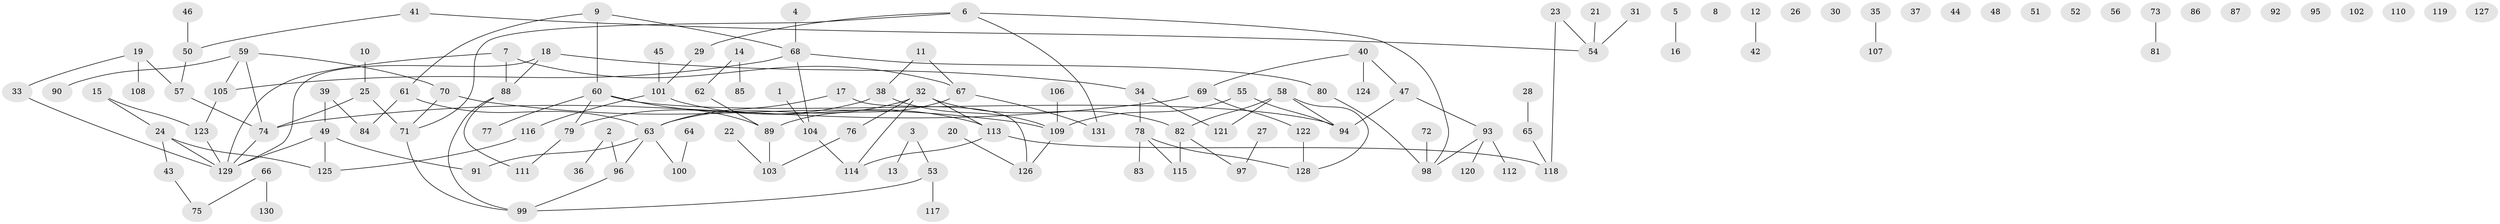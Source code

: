 // coarse degree distribution, {2: 0.18085106382978725, 1: 0.2553191489361702, 0: 0.20212765957446807, 6: 0.05319148936170213, 3: 0.09574468085106383, 4: 0.1595744680851064, 5: 0.0425531914893617, 9: 0.010638297872340425}
// Generated by graph-tools (version 1.1) at 2025/23/03/03/25 07:23:26]
// undirected, 131 vertices, 140 edges
graph export_dot {
graph [start="1"]
  node [color=gray90,style=filled];
  1;
  2;
  3;
  4;
  5;
  6;
  7;
  8;
  9;
  10;
  11;
  12;
  13;
  14;
  15;
  16;
  17;
  18;
  19;
  20;
  21;
  22;
  23;
  24;
  25;
  26;
  27;
  28;
  29;
  30;
  31;
  32;
  33;
  34;
  35;
  36;
  37;
  38;
  39;
  40;
  41;
  42;
  43;
  44;
  45;
  46;
  47;
  48;
  49;
  50;
  51;
  52;
  53;
  54;
  55;
  56;
  57;
  58;
  59;
  60;
  61;
  62;
  63;
  64;
  65;
  66;
  67;
  68;
  69;
  70;
  71;
  72;
  73;
  74;
  75;
  76;
  77;
  78;
  79;
  80;
  81;
  82;
  83;
  84;
  85;
  86;
  87;
  88;
  89;
  90;
  91;
  92;
  93;
  94;
  95;
  96;
  97;
  98;
  99;
  100;
  101;
  102;
  103;
  104;
  105;
  106;
  107;
  108;
  109;
  110;
  111;
  112;
  113;
  114;
  115;
  116;
  117;
  118;
  119;
  120;
  121;
  122;
  123;
  124;
  125;
  126;
  127;
  128;
  129;
  130;
  131;
  1 -- 104;
  2 -- 36;
  2 -- 96;
  3 -- 13;
  3 -- 53;
  4 -- 68;
  5 -- 16;
  6 -- 29;
  6 -- 71;
  6 -- 98;
  6 -- 131;
  7 -- 67;
  7 -- 88;
  7 -- 129;
  9 -- 60;
  9 -- 61;
  9 -- 68;
  10 -- 25;
  11 -- 38;
  11 -- 67;
  12 -- 42;
  14 -- 62;
  14 -- 85;
  15 -- 24;
  15 -- 123;
  17 -- 63;
  17 -- 126;
  18 -- 34;
  18 -- 88;
  18 -- 129;
  19 -- 33;
  19 -- 57;
  19 -- 108;
  20 -- 126;
  21 -- 54;
  22 -- 103;
  23 -- 54;
  23 -- 118;
  24 -- 43;
  24 -- 125;
  24 -- 129;
  25 -- 71;
  25 -- 74;
  27 -- 97;
  28 -- 65;
  29 -- 101;
  31 -- 54;
  32 -- 63;
  32 -- 76;
  32 -- 82;
  32 -- 113;
  32 -- 114;
  33 -- 129;
  34 -- 78;
  34 -- 121;
  35 -- 107;
  38 -- 79;
  38 -- 109;
  39 -- 49;
  39 -- 84;
  40 -- 47;
  40 -- 69;
  40 -- 124;
  41 -- 50;
  41 -- 54;
  43 -- 75;
  45 -- 101;
  46 -- 50;
  47 -- 93;
  47 -- 94;
  49 -- 91;
  49 -- 125;
  49 -- 129;
  50 -- 57;
  53 -- 99;
  53 -- 117;
  55 -- 94;
  55 -- 109;
  57 -- 74;
  58 -- 82;
  58 -- 94;
  58 -- 121;
  58 -- 128;
  59 -- 70;
  59 -- 74;
  59 -- 90;
  59 -- 105;
  60 -- 77;
  60 -- 79;
  60 -- 89;
  60 -- 94;
  61 -- 63;
  61 -- 84;
  62 -- 89;
  63 -- 91;
  63 -- 96;
  63 -- 100;
  64 -- 100;
  65 -- 118;
  66 -- 75;
  66 -- 130;
  67 -- 89;
  67 -- 131;
  68 -- 80;
  68 -- 104;
  68 -- 105;
  69 -- 74;
  69 -- 122;
  70 -- 71;
  70 -- 109;
  71 -- 99;
  72 -- 98;
  73 -- 81;
  74 -- 129;
  76 -- 103;
  78 -- 83;
  78 -- 115;
  78 -- 128;
  79 -- 111;
  80 -- 98;
  82 -- 97;
  82 -- 115;
  88 -- 99;
  88 -- 111;
  89 -- 103;
  93 -- 98;
  93 -- 112;
  93 -- 120;
  96 -- 99;
  101 -- 113;
  101 -- 116;
  104 -- 114;
  105 -- 123;
  106 -- 109;
  109 -- 126;
  113 -- 114;
  113 -- 118;
  116 -- 125;
  122 -- 128;
  123 -- 129;
}
